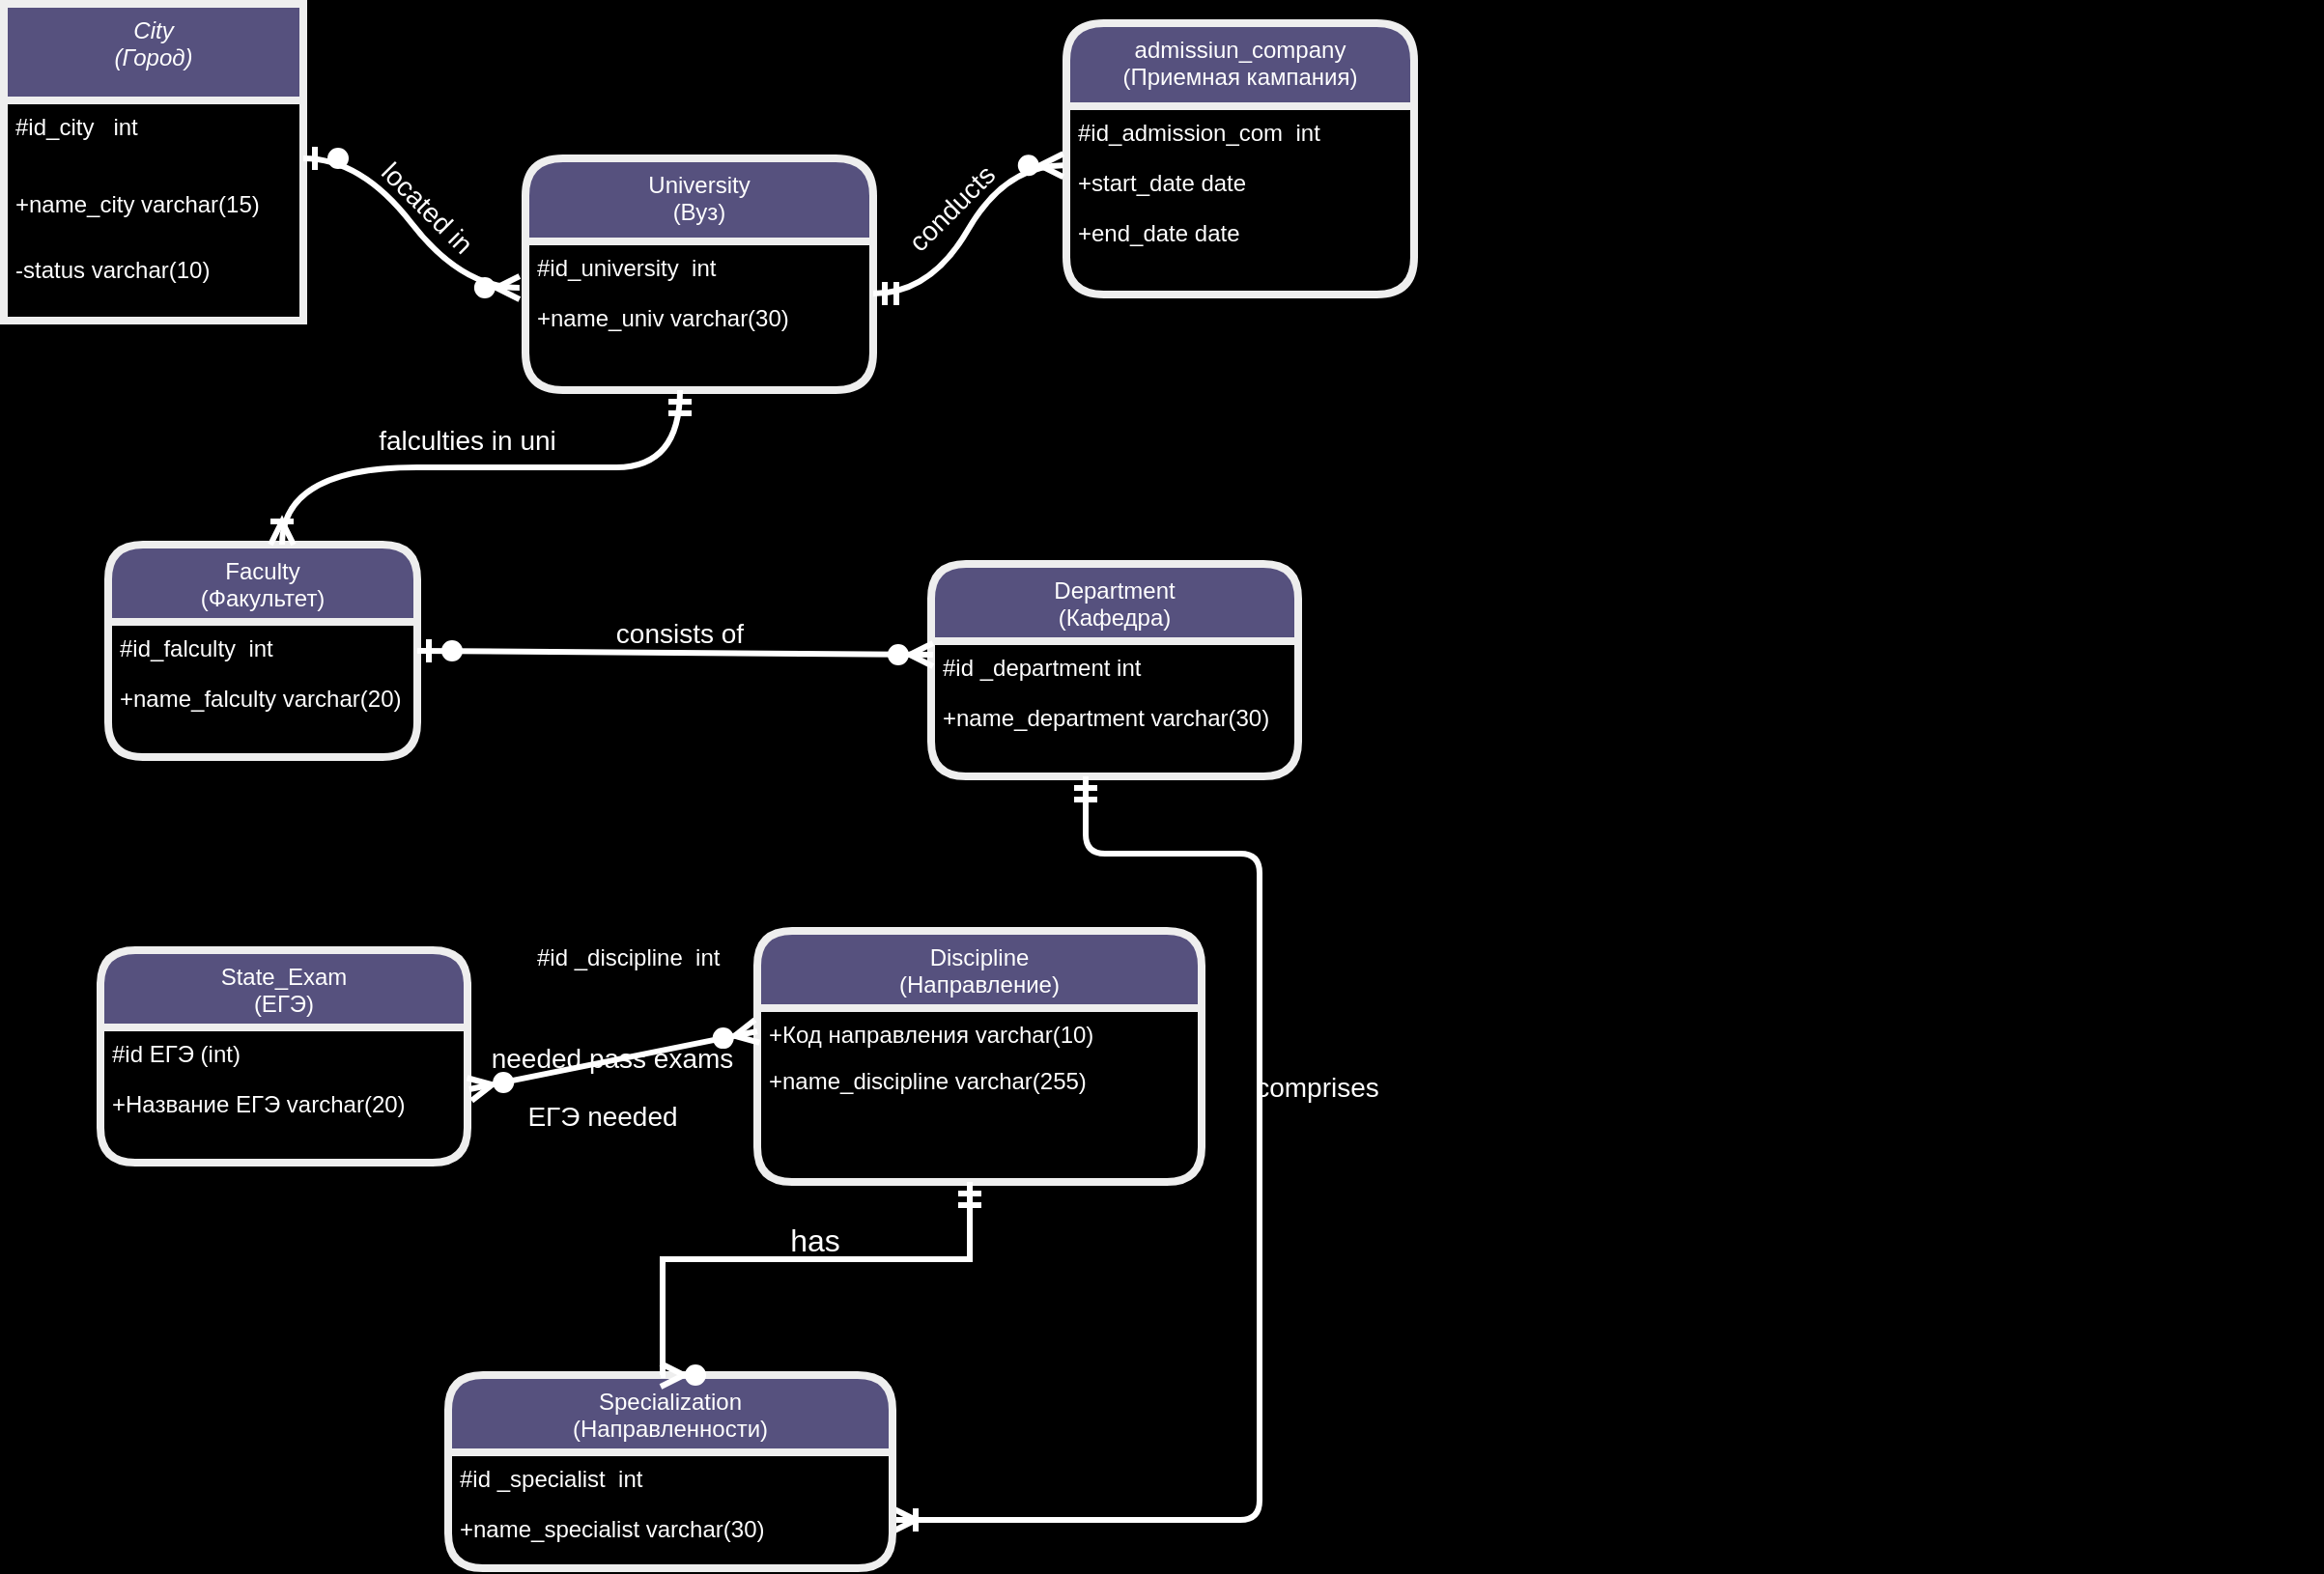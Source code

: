 <mxfile version="24.7.14">
  <diagram id="C5RBs43oDa-KdzZeNtuy" name="Page-1">
    <mxGraphModel dx="1050" dy="607" grid="1" gridSize="10" guides="1" tooltips="1" connect="1" arrows="1" fold="1" page="1" pageScale="1" pageWidth="827" pageHeight="1169" background="#000000" math="0" shadow="0">
      <root>
        <mxCell id="WIyWlLk6GJQsqaUBKTNV-0" />
        <mxCell id="WIyWlLk6GJQsqaUBKTNV-1" parent="WIyWlLk6GJQsqaUBKTNV-0" />
        <mxCell id="zkfFHV4jXpPFQw0GAbJ--0" value="City&#xa;(Город)" style="swimlane;fontStyle=2;align=center;verticalAlign=top;childLayout=stackLayout;horizontal=1;startSize=50;horizontalStack=0;resizeParent=1;resizeLast=0;collapsible=1;marginBottom=0;rounded=0;shadow=0;strokeWidth=4;labelBackgroundColor=none;fillColor=#56517E;strokeColor=#EEEEEE;fontColor=#FFFFFF;" parent="WIyWlLk6GJQsqaUBKTNV-1" vertex="1">
          <mxGeometry x="200" y="40" width="155" height="164" as="geometry">
            <mxRectangle x="230" y="140" width="160" height="26" as="alternateBounds" />
          </mxGeometry>
        </mxCell>
        <mxCell id="zkfFHV4jXpPFQw0GAbJ--1" value="#id_city   int" style="text;align=left;verticalAlign=top;spacingLeft=4;spacingRight=4;overflow=hidden;rotatable=0;points=[[0,0.5],[1,0.5]];portConstraint=eastwest;labelBackgroundColor=none;fontColor=#FFFFFF;rounded=1;" parent="zkfFHV4jXpPFQw0GAbJ--0" vertex="1">
          <mxGeometry y="50" width="155" height="40" as="geometry" />
        </mxCell>
        <mxCell id="zkfFHV4jXpPFQw0GAbJ--2" value="+name_city varchar(15)" style="text;align=left;verticalAlign=top;spacingLeft=4;spacingRight=4;overflow=hidden;rotatable=0;points=[[0,0.5],[1,0.5]];portConstraint=eastwest;rounded=1;shadow=0;html=0;labelBackgroundColor=none;fontColor=#FFFFFF;" parent="zkfFHV4jXpPFQw0GAbJ--0" vertex="1">
          <mxGeometry y="90" width="155" height="34" as="geometry" />
        </mxCell>
        <mxCell id="zkfFHV4jXpPFQw0GAbJ--3" value="-status varchar(10)" style="text;align=left;verticalAlign=top;spacingLeft=4;spacingRight=4;overflow=hidden;rotatable=0;points=[[0,0.5],[1,0.5]];portConstraint=eastwest;rounded=1;shadow=0;html=0;labelBackgroundColor=none;fontColor=#FFFFFF;" parent="zkfFHV4jXpPFQw0GAbJ--0" vertex="1">
          <mxGeometry y="124" width="155" height="40" as="geometry" />
        </mxCell>
        <mxCell id="zkfFHV4jXpPFQw0GAbJ--6" value="Faculty&#xa;(Факультет)" style="swimlane;fontStyle=0;align=center;verticalAlign=top;childLayout=stackLayout;horizontal=1;startSize=40;horizontalStack=0;resizeParent=1;resizeLast=0;collapsible=1;marginBottom=0;rounded=1;shadow=0;strokeWidth=4;labelBackgroundColor=none;fillColor=#56517E;strokeColor=#EEEEEE;fontColor=#FFFFFF;" parent="WIyWlLk6GJQsqaUBKTNV-1" vertex="1">
          <mxGeometry x="254" y="320" width="160" height="110" as="geometry">
            <mxRectangle x="130" y="380" width="160" height="26" as="alternateBounds" />
          </mxGeometry>
        </mxCell>
        <mxCell id="zkfFHV4jXpPFQw0GAbJ--7" value="#id_falculty  int" style="text;align=left;verticalAlign=top;spacingLeft=4;spacingRight=4;overflow=hidden;rotatable=0;points=[[0,0.5],[1,0.5]];portConstraint=eastwest;labelBackgroundColor=none;fontColor=#FFFFFF;rounded=1;" parent="zkfFHV4jXpPFQw0GAbJ--6" vertex="1">
          <mxGeometry y="40" width="160" height="26" as="geometry" />
        </mxCell>
        <mxCell id="zkfFHV4jXpPFQw0GAbJ--8" value="+name_falculty varchar(20)" style="text;align=left;verticalAlign=top;spacingLeft=4;spacingRight=4;overflow=hidden;rotatable=0;points=[[0,0.5],[1,0.5]];portConstraint=eastwest;rounded=1;shadow=0;html=0;labelBackgroundColor=none;fontColor=#FFFFFF;" parent="zkfFHV4jXpPFQw0GAbJ--6" vertex="1">
          <mxGeometry y="66" width="160" height="26" as="geometry" />
        </mxCell>
        <mxCell id="7lo-S9fPvDPKYI1ttoRr-32" style="edgeStyle=none;curved=1;rounded=1;orthogonalLoop=1;jettySize=auto;html=1;fontSize=12;startSize=8;endSize=8;labelBackgroundColor=none;strokeColor=#182E3E;fontColor=default;" parent="WIyWlLk6GJQsqaUBKTNV-1" source="zkfFHV4jXpPFQw0GAbJ--13" edge="1">
          <mxGeometry relative="1" as="geometry">
            <mxPoint x="550" y="240" as="targetPoint" />
          </mxGeometry>
        </mxCell>
        <mxCell id="zkfFHV4jXpPFQw0GAbJ--13" value="University&#xa;(Вуз)" style="swimlane;fontStyle=0;align=center;verticalAlign=top;childLayout=stackLayout;horizontal=1;startSize=43;horizontalStack=0;resizeParent=1;resizeLast=0;collapsible=1;marginBottom=0;rounded=1;shadow=0;strokeWidth=4;labelBackgroundColor=none;fillColor=#56517E;strokeColor=#EEEEEE;fontColor=#FFFFFF;" parent="WIyWlLk6GJQsqaUBKTNV-1" vertex="1">
          <mxGeometry x="470" y="120" width="180" height="120" as="geometry">
            <mxRectangle x="340" y="380" width="170" height="26" as="alternateBounds" />
          </mxGeometry>
        </mxCell>
        <mxCell id="zkfFHV4jXpPFQw0GAbJ--14" value="#id_university  int" style="text;align=left;verticalAlign=top;spacingLeft=4;spacingRight=4;overflow=hidden;rotatable=0;points=[[0,0.5],[1,0.5]];portConstraint=eastwest;labelBackgroundColor=none;fontColor=#FFFFFF;rounded=1;" parent="zkfFHV4jXpPFQw0GAbJ--13" vertex="1">
          <mxGeometry y="43" width="180" height="26" as="geometry" />
        </mxCell>
        <mxCell id="7lo-S9fPvDPKYI1ttoRr-0" value="+name_univ varchar(30)" style="text;align=left;verticalAlign=top;spacingLeft=4;spacingRight=4;overflow=hidden;rotatable=0;points=[[0,0.5],[1,0.5]];portConstraint=eastwest;labelBackgroundColor=none;fontColor=#FFFFFF;rounded=1;" parent="zkfFHV4jXpPFQw0GAbJ--13" vertex="1">
          <mxGeometry y="69" width="180" height="26" as="geometry" />
        </mxCell>
        <mxCell id="zkfFHV4jXpPFQw0GAbJ--17" value="Department&#xa;(Кафедра)" style="swimlane;fontStyle=0;align=center;verticalAlign=top;childLayout=stackLayout;horizontal=1;startSize=40;horizontalStack=0;resizeParent=1;resizeLast=0;collapsible=1;marginBottom=0;rounded=1;shadow=0;strokeWidth=4;labelBackgroundColor=none;fillColor=#56517E;strokeColor=#EEEEEE;fontColor=#FFFFFF;" parent="WIyWlLk6GJQsqaUBKTNV-1" vertex="1">
          <mxGeometry x="680" y="330" width="190" height="110" as="geometry">
            <mxRectangle x="550" y="140" width="160" height="26" as="alternateBounds" />
          </mxGeometry>
        </mxCell>
        <mxCell id="zkfFHV4jXpPFQw0GAbJ--18" value="#id _department int" style="text;align=left;verticalAlign=top;spacingLeft=4;spacingRight=4;overflow=hidden;rotatable=0;points=[[0,0.5],[1,0.5]];portConstraint=eastwest;labelBackgroundColor=none;fontColor=#FFFFFF;rounded=1;" parent="zkfFHV4jXpPFQw0GAbJ--17" vertex="1">
          <mxGeometry y="40" width="190" height="26" as="geometry" />
        </mxCell>
        <mxCell id="zkfFHV4jXpPFQw0GAbJ--19" value="+name_department varchar(30)" style="text;align=left;verticalAlign=top;spacingLeft=4;spacingRight=4;overflow=hidden;rotatable=0;points=[[0,0.5],[1,0.5]];portConstraint=eastwest;rounded=1;shadow=0;html=0;labelBackgroundColor=none;fontColor=#FFFFFF;" parent="zkfFHV4jXpPFQw0GAbJ--17" vertex="1">
          <mxGeometry y="66" width="190" height="26" as="geometry" />
        </mxCell>
        <mxCell id="7lo-S9fPvDPKYI1ttoRr-11" value="&lt;font style=&quot;font-size: 14px;&quot;&gt;located in&lt;/font&gt;" style="text;strokeColor=none;fillColor=none;html=1;align=center;verticalAlign=middle;whiteSpace=wrap;rounded=1;fontSize=16;labelBackgroundColor=none;fontColor=#FFFFFF;rotation=45;" parent="WIyWlLk6GJQsqaUBKTNV-1" vertex="1">
          <mxGeometry x="380" y="130" width="80" height="30" as="geometry" />
        </mxCell>
        <mxCell id="7lo-S9fPvDPKYI1ttoRr-13" value="admissiun_company&#xa;(Приемная кампания)" style="swimlane;fontStyle=0;align=center;verticalAlign=top;childLayout=stackLayout;horizontal=1;startSize=43;horizontalStack=0;resizeParent=1;resizeLast=0;collapsible=1;marginBottom=0;rounded=1;shadow=0;strokeWidth=4;labelBackgroundColor=none;fillColor=#56517E;strokeColor=#EEEEEE;fontColor=#FFFFFF;" parent="WIyWlLk6GJQsqaUBKTNV-1" vertex="1">
          <mxGeometry x="750" y="50" width="180" height="140.5" as="geometry">
            <mxRectangle x="340" y="380" width="170" height="26" as="alternateBounds" />
          </mxGeometry>
        </mxCell>
        <mxCell id="7lo-S9fPvDPKYI1ttoRr-14" value="#id_admission_com  int" style="text;align=left;verticalAlign=top;spacingLeft=4;spacingRight=4;overflow=hidden;rotatable=0;points=[[0,0.5],[1,0.5]];portConstraint=eastwest;labelBackgroundColor=none;fontColor=#FFFFFF;rounded=1;" parent="7lo-S9fPvDPKYI1ttoRr-13" vertex="1">
          <mxGeometry y="43" width="180" height="26" as="geometry" />
        </mxCell>
        <mxCell id="7lo-S9fPvDPKYI1ttoRr-16" value="+start_date date" style="text;align=left;verticalAlign=top;spacingLeft=4;spacingRight=4;overflow=hidden;rotatable=0;points=[[0,0.5],[1,0.5]];portConstraint=eastwest;labelBackgroundColor=none;fontColor=#FFFFFF;rounded=1;" parent="7lo-S9fPvDPKYI1ttoRr-13" vertex="1">
          <mxGeometry y="69" width="180" height="26" as="geometry" />
        </mxCell>
        <mxCell id="7lo-S9fPvDPKYI1ttoRr-18" value="+end_date date" style="text;align=left;verticalAlign=top;spacingLeft=4;spacingRight=4;overflow=hidden;rotatable=0;points=[[0,0.5],[1,0.5]];portConstraint=eastwest;labelBackgroundColor=none;fontColor=#FFFFFF;rounded=1;" parent="7lo-S9fPvDPKYI1ttoRr-13" vertex="1">
          <mxGeometry y="95" width="180" height="26" as="geometry" />
        </mxCell>
        <mxCell id="7lo-S9fPvDPKYI1ttoRr-20" value="" style="edgeStyle=entityRelationEdgeStyle;fontSize=12;html=1;endArrow=ERzeroToMany;startArrow=ERmandOne;rounded=1;startSize=8;endSize=8;curved=1;entryX=-0.009;entryY=0.177;entryDx=0;entryDy=0;labelBackgroundColor=none;strokeColor=#FFFFFF;fontColor=default;strokeWidth=3;entryPerimeter=0;" parent="WIyWlLk6GJQsqaUBKTNV-1" target="7lo-S9fPvDPKYI1ttoRr-16" edge="1">
          <mxGeometry width="100" height="100" relative="1" as="geometry">
            <mxPoint x="650" y="190" as="sourcePoint" />
            <mxPoint x="750" y="111.5" as="targetPoint" />
            <Array as="points">
              <mxPoint x="760" y="140" />
            </Array>
          </mxGeometry>
        </mxCell>
        <mxCell id="7lo-S9fPvDPKYI1ttoRr-21" value="" style="edgeStyle=entityRelationEdgeStyle;fontSize=12;html=1;endArrow=ERzeroToMany;startArrow=ERzeroToOne;rounded=1;startSize=8;endSize=8;curved=1;entryX=-0.017;entryY=0.923;entryDx=0;entryDy=0;entryPerimeter=0;labelBackgroundColor=none;strokeColor=#FFFFFF;fontColor=default;strokeWidth=3;" parent="WIyWlLk6GJQsqaUBKTNV-1" target="zkfFHV4jXpPFQw0GAbJ--14" edge="1">
          <mxGeometry width="100" height="100" relative="1" as="geometry">
            <mxPoint x="355" y="120" as="sourcePoint" />
            <mxPoint x="455" y="20" as="targetPoint" />
          </mxGeometry>
        </mxCell>
        <mxCell id="7lo-S9fPvDPKYI1ttoRr-22" value="Discipline&#xa;(Направление)" style="swimlane;fontStyle=0;align=center;verticalAlign=top;childLayout=stackLayout;horizontal=1;startSize=40;horizontalStack=0;resizeParent=1;resizeLast=0;collapsible=1;marginBottom=0;rounded=1;shadow=0;strokeWidth=4;labelBackgroundColor=none;fillColor=#56517E;strokeColor=#EEEEEE;fontColor=#FFFFFF;" parent="WIyWlLk6GJQsqaUBKTNV-1" vertex="1">
          <mxGeometry x="590" y="520" width="230" height="130" as="geometry">
            <mxRectangle x="550" y="140" width="160" height="26" as="alternateBounds" />
          </mxGeometry>
        </mxCell>
        <mxCell id="7lo-S9fPvDPKYI1ttoRr-25" value="+Код направления varchar(10)" style="text;align=left;verticalAlign=top;spacingLeft=4;spacingRight=4;overflow=hidden;rotatable=0;points=[[0,0.5],[1,0.5]];portConstraint=eastwest;labelBackgroundColor=none;fontColor=#FFFFFF;rounded=1;" parent="7lo-S9fPvDPKYI1ttoRr-22" vertex="1">
          <mxGeometry y="40" width="230" height="24" as="geometry" />
        </mxCell>
        <mxCell id="7lo-S9fPvDPKYI1ttoRr-52" value="+name_discipline varchar(255)" style="text;align=left;verticalAlign=top;spacingLeft=4;spacingRight=4;overflow=hidden;rotatable=0;points=[[0,0.5],[1,0.5]];portConstraint=eastwest;labelBackgroundColor=none;fontColor=#FFFFFF;rounded=1;" parent="7lo-S9fPvDPKYI1ttoRr-22" vertex="1">
          <mxGeometry y="64" width="230" height="24" as="geometry" />
        </mxCell>
        <mxCell id="7lo-S9fPvDPKYI1ttoRr-27" value="State_Exam&#xa;(ЕГЭ)" style="swimlane;fontStyle=0;align=center;verticalAlign=top;childLayout=stackLayout;horizontal=1;startSize=40;horizontalStack=0;resizeParent=1;resizeLast=0;collapsible=1;marginBottom=0;rounded=1;shadow=0;strokeWidth=4;labelBackgroundColor=none;fillColor=#56517E;strokeColor=#EEEEEE;fontColor=#FFFFFF;" parent="WIyWlLk6GJQsqaUBKTNV-1" vertex="1">
          <mxGeometry x="250" y="530" width="190" height="110" as="geometry">
            <mxRectangle x="550" y="140" width="160" height="26" as="alternateBounds" />
          </mxGeometry>
        </mxCell>
        <mxCell id="7lo-S9fPvDPKYI1ttoRr-28" value="#id ЕГЭ (int)" style="text;align=left;verticalAlign=top;spacingLeft=4;spacingRight=4;overflow=hidden;rotatable=0;points=[[0,0.5],[1,0.5]];portConstraint=eastwest;labelBackgroundColor=none;fontColor=#FFFFFF;rounded=1;" parent="7lo-S9fPvDPKYI1ttoRr-27" vertex="1">
          <mxGeometry y="40" width="190" height="26" as="geometry" />
        </mxCell>
        <mxCell id="7lo-S9fPvDPKYI1ttoRr-29" value="+Название ЕГЭ varchar(20)" style="text;align=left;verticalAlign=top;spacingLeft=4;spacingRight=4;overflow=hidden;rotatable=0;points=[[0,0.5],[1,0.5]];portConstraint=eastwest;rounded=1;shadow=0;html=0;labelBackgroundColor=none;fontColor=#FFFFFF;" parent="7lo-S9fPvDPKYI1ttoRr-27" vertex="1">
          <mxGeometry y="66" width="190" height="26" as="geometry" />
        </mxCell>
        <mxCell id="7lo-S9fPvDPKYI1ttoRr-33" value="" style="edgeStyle=orthogonalEdgeStyle;fontSize=12;html=1;endArrow=ERoneToMany;startArrow=ERmandOne;rounded=1;startSize=8;endSize=8;curved=1;labelBackgroundColor=none;fontColor=default;strokeWidth=3;strokeColor=#FFFFFF;" parent="WIyWlLk6GJQsqaUBKTNV-1" edge="1">
          <mxGeometry width="100" height="100" relative="1" as="geometry">
            <mxPoint x="550" y="240" as="sourcePoint" />
            <mxPoint x="344" y="320" as="targetPoint" />
            <Array as="points">
              <mxPoint x="484" y="280" />
              <mxPoint x="345" y="280" />
            </Array>
          </mxGeometry>
        </mxCell>
        <mxCell id="7lo-S9fPvDPKYI1ttoRr-34" value="" style="edgeStyle=entityRelationEdgeStyle;fontSize=12;html=1;endArrow=ERzeroToMany;startArrow=ERzeroToOne;rounded=1;startSize=8;endSize=8;curved=1;exitX=1;exitY=0.5;exitDx=0;exitDy=0;entryX=0.005;entryY=0.269;entryDx=0;entryDy=0;entryPerimeter=0;labelBackgroundColor=none;strokeColor=#FFFFFF;fontColor=default;strokeWidth=3;" parent="WIyWlLk6GJQsqaUBKTNV-1" source="zkfFHV4jXpPFQw0GAbJ--6" target="zkfFHV4jXpPFQw0GAbJ--18" edge="1">
          <mxGeometry width="100" height="100" relative="1" as="geometry">
            <mxPoint x="530" y="350" as="sourcePoint" />
            <mxPoint x="630" y="250" as="targetPoint" />
          </mxGeometry>
        </mxCell>
        <mxCell id="7lo-S9fPvDPKYI1ttoRr-35" value="" style="fontSize=12;html=1;endArrow=ERoneToMany;startArrow=ERmandOne;rounded=1;startSize=8;endSize=8;edgeStyle=orthogonalEdgeStyle;entryX=1;entryY=0.75;entryDx=0;entryDy=0;labelBackgroundColor=none;strokeColor=#FFFFFF;fontColor=default;strokeWidth=3;" parent="WIyWlLk6GJQsqaUBKTNV-1" target="7lo-S9fPvDPKYI1ttoRr-38" edge="1">
          <mxGeometry width="100" height="100" relative="1" as="geometry">
            <mxPoint x="760" y="440" as="sourcePoint" />
            <mxPoint x="690" y="510" as="targetPoint" />
            <Array as="points">
              <mxPoint x="760" y="480" />
              <mxPoint x="850" y="480" />
              <mxPoint x="850" y="825" />
            </Array>
          </mxGeometry>
        </mxCell>
        <mxCell id="7lo-S9fPvDPKYI1ttoRr-36" value="" style="fontSize=12;html=1;endArrow=ERzeroToMany;endFill=1;startArrow=ERzeroToMany;rounded=1;startSize=8;endSize=8;entryX=0;entryY=0.5;entryDx=0;entryDy=0;exitX=1.005;exitY=0.231;exitDx=0;exitDy=0;exitPerimeter=0;labelBackgroundColor=none;strokeColor=#FFFFFF;fontColor=default;strokeWidth=3;" parent="WIyWlLk6GJQsqaUBKTNV-1" source="7lo-S9fPvDPKYI1ttoRr-29" target="7lo-S9fPvDPKYI1ttoRr-25" edge="1">
          <mxGeometry width="100" height="100" relative="1" as="geometry">
            <mxPoint x="450" y="600" as="sourcePoint" />
            <mxPoint x="570" y="600" as="targetPoint" />
          </mxGeometry>
        </mxCell>
        <mxCell id="7lo-S9fPvDPKYI1ttoRr-38" value="Specialization&#xa;(Направленности)" style="swimlane;fontStyle=0;align=center;verticalAlign=top;childLayout=stackLayout;horizontal=1;startSize=40;horizontalStack=0;resizeParent=1;resizeLast=0;collapsible=1;marginBottom=0;rounded=1;shadow=0;strokeWidth=4;labelBackgroundColor=none;fillColor=#56517E;strokeColor=#EEEEEE;fontColor=#FFFFFF;" parent="WIyWlLk6GJQsqaUBKTNV-1" vertex="1">
          <mxGeometry x="430" y="750" width="230" height="100" as="geometry">
            <mxRectangle x="550" y="140" width="160" height="26" as="alternateBounds" />
          </mxGeometry>
        </mxCell>
        <mxCell id="7lo-S9fPvDPKYI1ttoRr-39" value="#id _specialist  int" style="text;align=left;verticalAlign=top;spacingLeft=4;spacingRight=4;overflow=hidden;rotatable=0;points=[[0,0.5],[1,0.5]];portConstraint=eastwest;labelBackgroundColor=none;fontColor=#FFFFFF;rounded=1;" parent="7lo-S9fPvDPKYI1ttoRr-38" vertex="1">
          <mxGeometry y="40" width="230" height="26" as="geometry" />
        </mxCell>
        <mxCell id="7lo-S9fPvDPKYI1ttoRr-40" value="+name_specialist varchar(30)" style="text;align=left;verticalAlign=top;spacingLeft=4;spacingRight=4;overflow=hidden;rotatable=0;points=[[0,0.5],[1,0.5]];portConstraint=eastwest;labelBackgroundColor=none;fontColor=#FFFFFF;rounded=1;" parent="7lo-S9fPvDPKYI1ttoRr-38" vertex="1">
          <mxGeometry y="66" width="230" height="26" as="geometry" />
        </mxCell>
        <mxCell id="7lo-S9fPvDPKYI1ttoRr-42" value="" style="edgeStyle=orthogonalEdgeStyle;fontSize=12;html=1;endArrow=ERzeroToMany;startArrow=ERmandOne;rounded=0;startSize=8;endSize=8;strokeWidth=3;strokeColor=#FFFFFF;" parent="WIyWlLk6GJQsqaUBKTNV-1" edge="1">
          <mxGeometry width="100" height="100" relative="1" as="geometry">
            <mxPoint x="700" y="650" as="sourcePoint" />
            <mxPoint x="540" y="750" as="targetPoint" />
            <Array as="points">
              <mxPoint x="700" y="690" />
              <mxPoint x="541" y="690" />
            </Array>
          </mxGeometry>
        </mxCell>
        <mxCell id="7lo-S9fPvDPKYI1ttoRr-44" value="&lt;font style=&quot;font-size: 14px;&quot; color=&quot;#ffffff&quot;&gt;conducts&lt;/font&gt;" style="text;strokeColor=none;fillColor=none;html=1;align=center;verticalAlign=middle;whiteSpace=wrap;rounded=0;fontSize=16;rotation=-45;" parent="WIyWlLk6GJQsqaUBKTNV-1" vertex="1">
          <mxGeometry x="660" y="130" width="60" height="30" as="geometry" />
        </mxCell>
        <mxCell id="7lo-S9fPvDPKYI1ttoRr-45" value="&lt;font style=&quot;font-size: 14px;&quot; color=&quot;#ffffff&quot;&gt;falculties in uni&lt;/font&gt;" style="text;strokeColor=none;fillColor=none;html=1;align=center;verticalAlign=middle;whiteSpace=wrap;rounded=0;fontSize=16;" parent="WIyWlLk6GJQsqaUBKTNV-1" vertex="1">
          <mxGeometry x="380" y="250" width="120" height="30" as="geometry" />
        </mxCell>
        <mxCell id="7lo-S9fPvDPKYI1ttoRr-46" value="&lt;font style=&quot;font-size: 14px;&quot; color=&quot;#ffffff&quot;&gt;consists of&lt;/font&gt;" style="text;strokeColor=none;fillColor=none;html=1;align=center;verticalAlign=middle;whiteSpace=wrap;rounded=0;fontSize=16;" parent="WIyWlLk6GJQsqaUBKTNV-1" vertex="1">
          <mxGeometry x="510" y="350" width="80" height="30" as="geometry" />
        </mxCell>
        <mxCell id="7lo-S9fPvDPKYI1ttoRr-47" value="&lt;font style=&quot;font-size: 14px;&quot; color=&quot;#ffffff&quot;&gt;comprises&lt;/font&gt;" style="text;strokeColor=none;fillColor=none;html=1;align=center;verticalAlign=middle;whiteSpace=wrap;rounded=0;fontSize=16;" parent="WIyWlLk6GJQsqaUBKTNV-1" vertex="1">
          <mxGeometry x="850" y="585" width="60" height="30" as="geometry" />
        </mxCell>
        <mxCell id="7lo-S9fPvDPKYI1ttoRr-48" value="&lt;font style=&quot;font-size: 14px;&quot; color=&quot;#ffffff&quot;&gt;needed pass exams&lt;/font&gt;" style="text;strokeColor=none;fillColor=none;html=1;align=center;verticalAlign=middle;whiteSpace=wrap;rounded=0;fontSize=16;" parent="WIyWlLk6GJQsqaUBKTNV-1" vertex="1">
          <mxGeometry x="450" y="570" width="130" height="30" as="geometry" />
        </mxCell>
        <mxCell id="7lo-S9fPvDPKYI1ttoRr-49" value="&lt;font style=&quot;font-size: 14px;&quot; color=&quot;#ffffff&quot;&gt;ЕГЭ needed&lt;/font&gt;" style="text;strokeColor=none;fillColor=none;html=1;align=center;verticalAlign=middle;whiteSpace=wrap;rounded=0;fontSize=16;" parent="WIyWlLk6GJQsqaUBKTNV-1" vertex="1">
          <mxGeometry x="470" y="600" width="80" height="30" as="geometry" />
        </mxCell>
        <mxCell id="7lo-S9fPvDPKYI1ttoRr-50" value="&lt;font color=&quot;#ffffff&quot;&gt;has&lt;/font&gt;" style="text;strokeColor=none;fillColor=none;html=1;align=center;verticalAlign=middle;whiteSpace=wrap;rounded=0;fontSize=16;" parent="WIyWlLk6GJQsqaUBKTNV-1" vertex="1">
          <mxGeometry x="590" y="660" width="60" height="40" as="geometry" />
        </mxCell>
        <mxCell id="7lo-S9fPvDPKYI1ttoRr-23" value="#id _discipline  int" style="text;align=left;verticalAlign=top;spacingLeft=4;spacingRight=4;overflow=hidden;rotatable=0;points=[[0,0.5],[1,0.5]];portConstraint=eastwest;labelBackgroundColor=none;fontColor=#FFFFFF;rounded=1;" parent="WIyWlLk6GJQsqaUBKTNV-1" vertex="1">
          <mxGeometry x="470" y="520" width="230" height="26" as="geometry" />
        </mxCell>
        <mxCell id="fE4yYuEcAsFcqa-nqsEg-15" value="z" style="text;whiteSpace=wrap;html=1;" vertex="1" parent="WIyWlLk6GJQsqaUBKTNV-1">
          <mxGeometry x="1300" y="180" width="100" height="40" as="geometry" />
        </mxCell>
      </root>
    </mxGraphModel>
  </diagram>
</mxfile>
